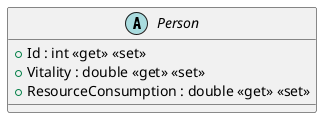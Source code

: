 @startuml
abstract class Person {
    + Id : int <<get>> <<set>>
    + Vitality : double <<get>> <<set>>
    + ResourceConsumption : double <<get>> <<set>>
}
@enduml
